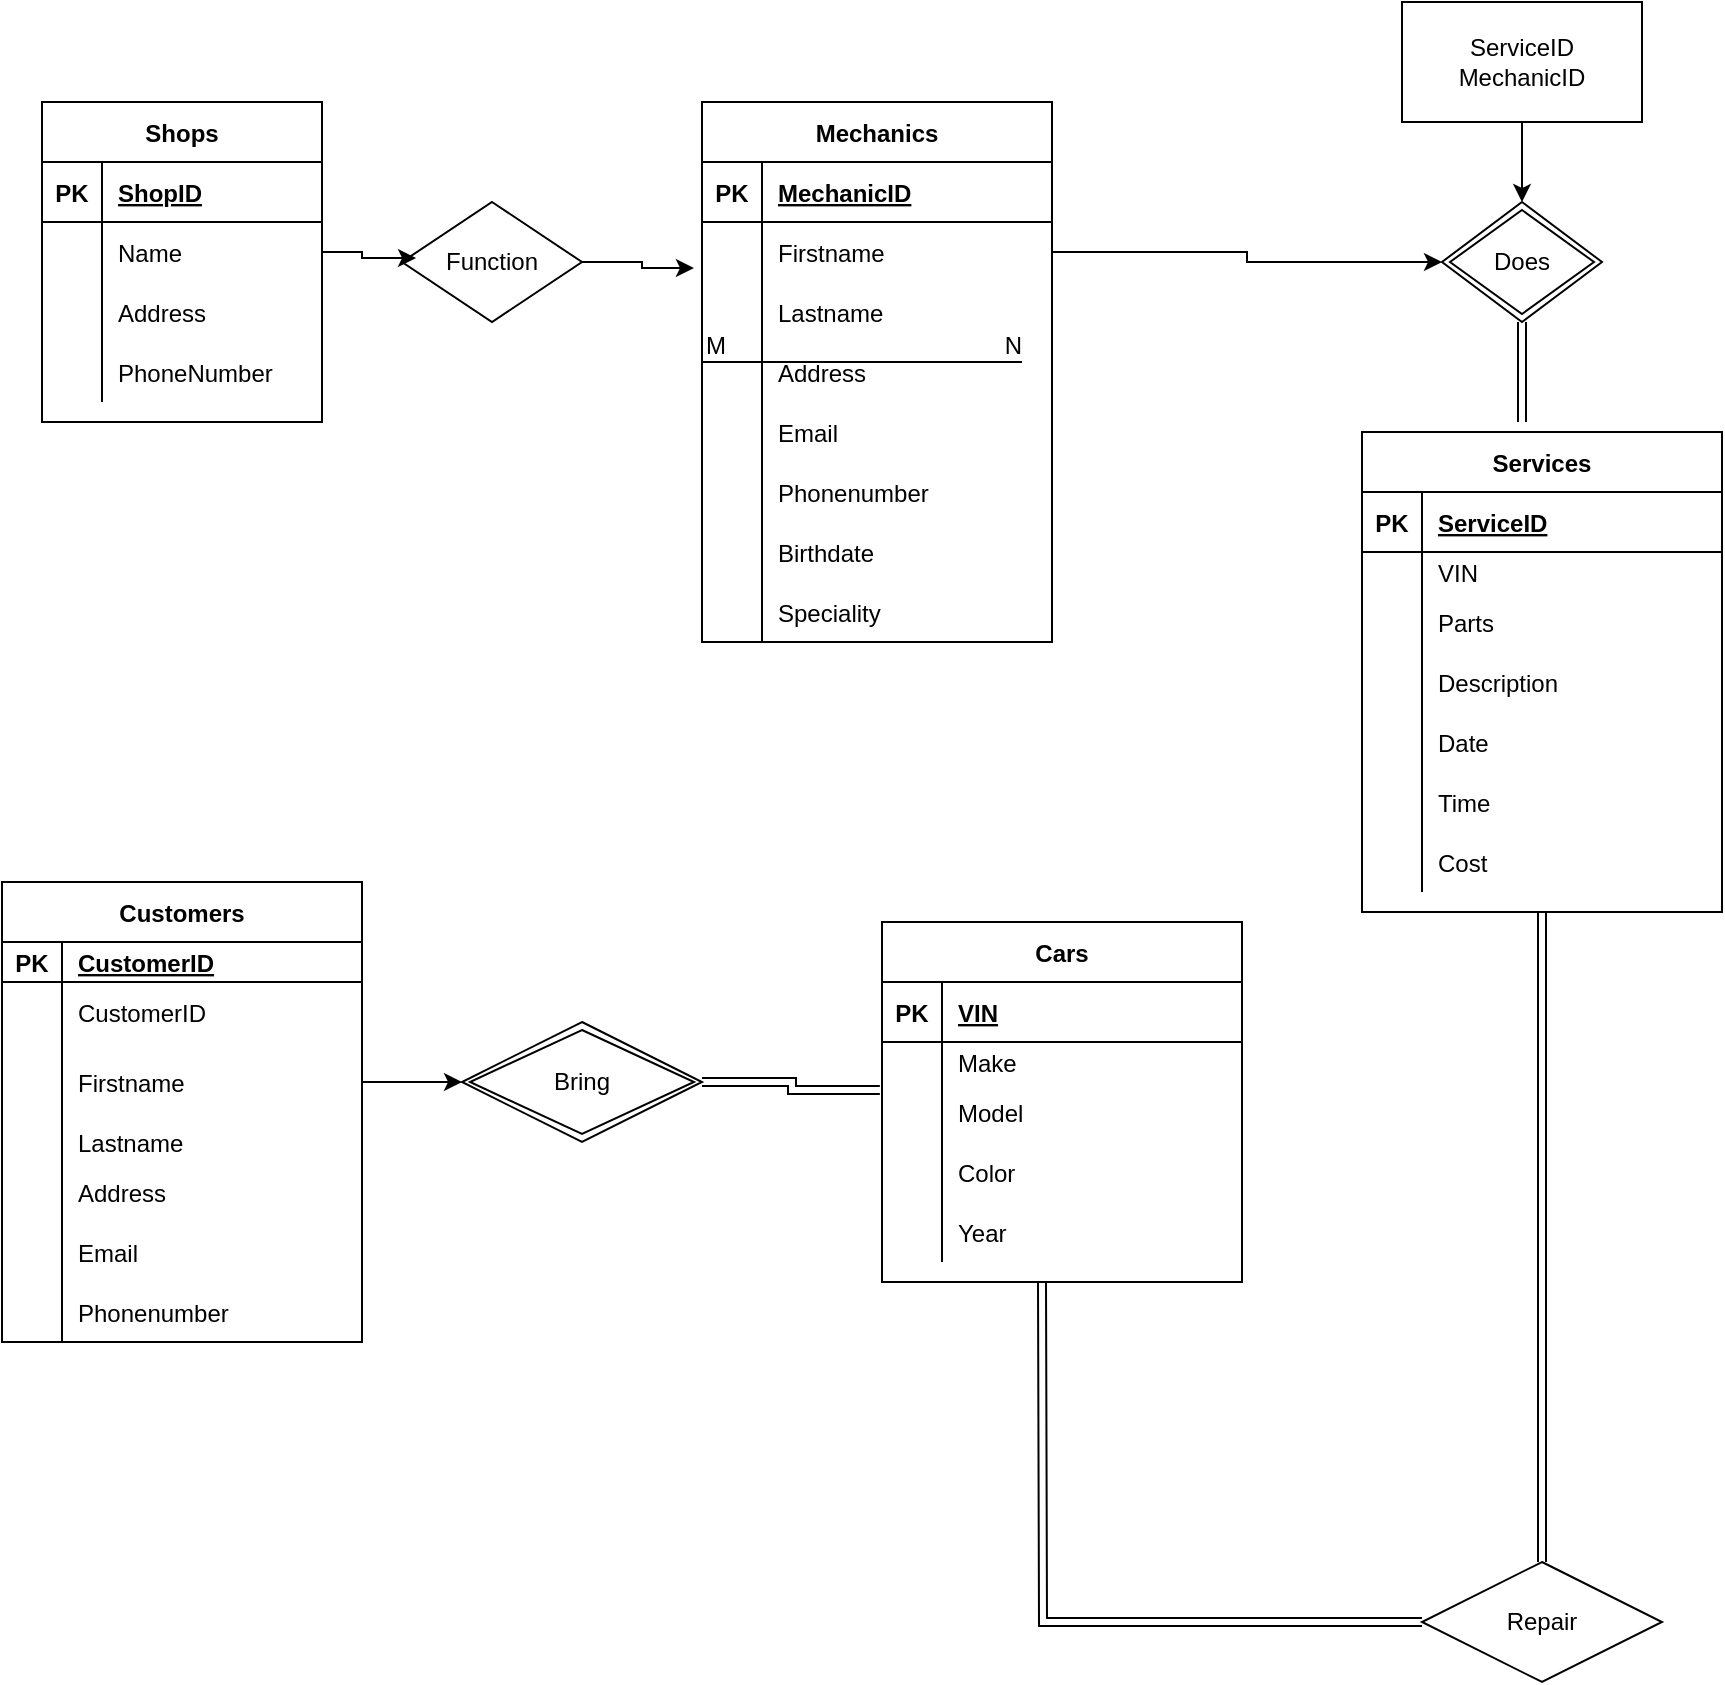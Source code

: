 <mxfile version="14.5.10" type="device"><diagram id="R2lEEEUBdFMjLlhIrx00" name="Page-1"><mxGraphModel dx="1718" dy="1550" grid="1" gridSize="10" guides="1" tooltips="1" connect="1" arrows="1" fold="1" page="1" pageScale="1" pageWidth="850" pageHeight="1100" math="0" shadow="0" extFonts="Permanent Marker^https://fonts.googleapis.com/css?family=Permanent+Marker"><root><mxCell id="0"/><mxCell id="1" parent="0"/><mxCell id="ybwArIc-8g_3N11NVcmH-15" value="Shops" style="shape=table;startSize=30;container=1;collapsible=1;childLayout=tableLayout;fixedRows=1;rowLines=0;fontStyle=1;align=center;resizeLast=1;" vertex="1" parent="1"><mxGeometry x="-20" y="20" width="140" height="160" as="geometry"/></mxCell><mxCell id="ybwArIc-8g_3N11NVcmH-16" value="" style="shape=partialRectangle;collapsible=0;dropTarget=0;pointerEvents=0;fillColor=none;top=0;left=0;bottom=1;right=0;points=[[0,0.5],[1,0.5]];portConstraint=eastwest;" vertex="1" parent="ybwArIc-8g_3N11NVcmH-15"><mxGeometry y="30" width="140" height="30" as="geometry"/></mxCell><mxCell id="ybwArIc-8g_3N11NVcmH-17" value="PK" style="shape=partialRectangle;connectable=0;fillColor=none;top=0;left=0;bottom=0;right=0;fontStyle=1;overflow=hidden;" vertex="1" parent="ybwArIc-8g_3N11NVcmH-16"><mxGeometry width="30" height="30" as="geometry"/></mxCell><mxCell id="ybwArIc-8g_3N11NVcmH-18" value="ShopID" style="shape=partialRectangle;connectable=0;fillColor=none;top=0;left=0;bottom=0;right=0;align=left;spacingLeft=6;fontStyle=5;overflow=hidden;" vertex="1" parent="ybwArIc-8g_3N11NVcmH-16"><mxGeometry x="30" width="110" height="30" as="geometry"/></mxCell><mxCell id="ybwArIc-8g_3N11NVcmH-19" value="" style="shape=partialRectangle;collapsible=0;dropTarget=0;pointerEvents=0;fillColor=none;top=0;left=0;bottom=0;right=0;points=[[0,0.5],[1,0.5]];portConstraint=eastwest;" vertex="1" parent="ybwArIc-8g_3N11NVcmH-15"><mxGeometry y="60" width="140" height="30" as="geometry"/></mxCell><mxCell id="ybwArIc-8g_3N11NVcmH-20" value="" style="shape=partialRectangle;connectable=0;fillColor=none;top=0;left=0;bottom=0;right=0;editable=1;overflow=hidden;" vertex="1" parent="ybwArIc-8g_3N11NVcmH-19"><mxGeometry width="30" height="30" as="geometry"/></mxCell><mxCell id="ybwArIc-8g_3N11NVcmH-21" value="Name" style="shape=partialRectangle;connectable=0;fillColor=none;top=0;left=0;bottom=0;right=0;align=left;spacingLeft=6;overflow=hidden;" vertex="1" parent="ybwArIc-8g_3N11NVcmH-19"><mxGeometry x="30" width="110" height="30" as="geometry"/></mxCell><mxCell id="ybwArIc-8g_3N11NVcmH-22" value="" style="shape=partialRectangle;collapsible=0;dropTarget=0;pointerEvents=0;fillColor=none;top=0;left=0;bottom=0;right=0;points=[[0,0.5],[1,0.5]];portConstraint=eastwest;" vertex="1" parent="ybwArIc-8g_3N11NVcmH-15"><mxGeometry y="90" width="140" height="30" as="geometry"/></mxCell><mxCell id="ybwArIc-8g_3N11NVcmH-23" value="" style="shape=partialRectangle;connectable=0;fillColor=none;top=0;left=0;bottom=0;right=0;editable=1;overflow=hidden;" vertex="1" parent="ybwArIc-8g_3N11NVcmH-22"><mxGeometry width="30" height="30" as="geometry"/></mxCell><mxCell id="ybwArIc-8g_3N11NVcmH-24" value="Address" style="shape=partialRectangle;connectable=0;fillColor=none;top=0;left=0;bottom=0;right=0;align=left;spacingLeft=6;overflow=hidden;" vertex="1" parent="ybwArIc-8g_3N11NVcmH-22"><mxGeometry x="30" width="110" height="30" as="geometry"/></mxCell><mxCell id="ybwArIc-8g_3N11NVcmH-25" value="" style="shape=partialRectangle;collapsible=0;dropTarget=0;pointerEvents=0;fillColor=none;top=0;left=0;bottom=0;right=0;points=[[0,0.5],[1,0.5]];portConstraint=eastwest;" vertex="1" parent="ybwArIc-8g_3N11NVcmH-15"><mxGeometry y="120" width="140" height="30" as="geometry"/></mxCell><mxCell id="ybwArIc-8g_3N11NVcmH-26" value="" style="shape=partialRectangle;connectable=0;fillColor=none;top=0;left=0;bottom=0;right=0;editable=1;overflow=hidden;" vertex="1" parent="ybwArIc-8g_3N11NVcmH-25"><mxGeometry width="30" height="30" as="geometry"/></mxCell><mxCell id="ybwArIc-8g_3N11NVcmH-27" value="PhoneNumber" style="shape=partialRectangle;connectable=0;fillColor=none;top=0;left=0;bottom=0;right=0;align=left;spacingLeft=6;overflow=hidden;" vertex="1" parent="ybwArIc-8g_3N11NVcmH-25"><mxGeometry x="30" width="110" height="30" as="geometry"/></mxCell><mxCell id="ybwArIc-8g_3N11NVcmH-41" value="Mechanics" style="shape=table;startSize=30;container=1;collapsible=1;childLayout=tableLayout;fixedRows=1;rowLines=0;fontStyle=1;align=center;resizeLast=1;" vertex="1" parent="1"><mxGeometry x="310" y="20" width="175" height="270" as="geometry"/></mxCell><mxCell id="ybwArIc-8g_3N11NVcmH-42" value="" style="shape=partialRectangle;collapsible=0;dropTarget=0;pointerEvents=0;fillColor=none;top=0;left=0;bottom=1;right=0;points=[[0,0.5],[1,0.5]];portConstraint=eastwest;" vertex="1" parent="ybwArIc-8g_3N11NVcmH-41"><mxGeometry y="30" width="175" height="30" as="geometry"/></mxCell><mxCell id="ybwArIc-8g_3N11NVcmH-43" value="PK" style="shape=partialRectangle;connectable=0;fillColor=none;top=0;left=0;bottom=0;right=0;fontStyle=1;overflow=hidden;" vertex="1" parent="ybwArIc-8g_3N11NVcmH-42"><mxGeometry width="30" height="30" as="geometry"/></mxCell><mxCell id="ybwArIc-8g_3N11NVcmH-44" value="MechanicID" style="shape=partialRectangle;connectable=0;fillColor=none;top=0;left=0;bottom=0;right=0;align=left;spacingLeft=6;fontStyle=5;overflow=hidden;" vertex="1" parent="ybwArIc-8g_3N11NVcmH-42"><mxGeometry x="30" width="145" height="30" as="geometry"/></mxCell><mxCell id="ybwArIc-8g_3N11NVcmH-45" value="" style="shape=partialRectangle;collapsible=0;dropTarget=0;pointerEvents=0;fillColor=none;top=0;left=0;bottom=0;right=0;points=[[0,0.5],[1,0.5]];portConstraint=eastwest;" vertex="1" parent="ybwArIc-8g_3N11NVcmH-41"><mxGeometry y="60" width="175" height="30" as="geometry"/></mxCell><mxCell id="ybwArIc-8g_3N11NVcmH-46" value="" style="shape=partialRectangle;connectable=0;fillColor=none;top=0;left=0;bottom=0;right=0;editable=1;overflow=hidden;" vertex="1" parent="ybwArIc-8g_3N11NVcmH-45"><mxGeometry width="30" height="30" as="geometry"/></mxCell><mxCell id="ybwArIc-8g_3N11NVcmH-47" value="Firstname" style="shape=partialRectangle;connectable=0;fillColor=none;top=0;left=0;bottom=0;right=0;align=left;spacingLeft=6;overflow=hidden;" vertex="1" parent="ybwArIc-8g_3N11NVcmH-45"><mxGeometry x="30" width="145" height="30" as="geometry"/></mxCell><mxCell id="ybwArIc-8g_3N11NVcmH-48" value="" style="shape=partialRectangle;collapsible=0;dropTarget=0;pointerEvents=0;fillColor=none;top=0;left=0;bottom=0;right=0;points=[[0,0.5],[1,0.5]];portConstraint=eastwest;" vertex="1" parent="ybwArIc-8g_3N11NVcmH-41"><mxGeometry y="90" width="175" height="30" as="geometry"/></mxCell><mxCell id="ybwArIc-8g_3N11NVcmH-49" value="" style="shape=partialRectangle;connectable=0;fillColor=none;top=0;left=0;bottom=0;right=0;editable=1;overflow=hidden;" vertex="1" parent="ybwArIc-8g_3N11NVcmH-48"><mxGeometry width="30" height="30" as="geometry"/></mxCell><mxCell id="ybwArIc-8g_3N11NVcmH-50" value="Lastname" style="shape=partialRectangle;connectable=0;fillColor=none;top=0;left=0;bottom=0;right=0;align=left;spacingLeft=6;overflow=hidden;" vertex="1" parent="ybwArIc-8g_3N11NVcmH-48"><mxGeometry x="30" width="145" height="30" as="geometry"/></mxCell><mxCell id="ybwArIc-8g_3N11NVcmH-51" value="" style="shape=partialRectangle;collapsible=0;dropTarget=0;pointerEvents=0;fillColor=none;top=0;left=0;bottom=0;right=0;points=[[0,0.5],[1,0.5]];portConstraint=eastwest;" vertex="1" parent="ybwArIc-8g_3N11NVcmH-41"><mxGeometry y="120" width="175" height="30" as="geometry"/></mxCell><mxCell id="ybwArIc-8g_3N11NVcmH-52" value="" style="shape=partialRectangle;connectable=0;fillColor=none;top=0;left=0;bottom=0;right=0;editable=1;overflow=hidden;" vertex="1" parent="ybwArIc-8g_3N11NVcmH-51"><mxGeometry width="30" height="30" as="geometry"/></mxCell><mxCell id="ybwArIc-8g_3N11NVcmH-53" value="Address" style="shape=partialRectangle;connectable=0;fillColor=none;top=0;left=0;bottom=0;right=0;align=left;spacingLeft=6;overflow=hidden;" vertex="1" parent="ybwArIc-8g_3N11NVcmH-51"><mxGeometry x="30" width="145" height="30" as="geometry"/></mxCell><mxCell id="ybwArIc-8g_3N11NVcmH-54" value="" style="shape=partialRectangle;collapsible=0;dropTarget=0;pointerEvents=0;fillColor=none;top=0;left=0;bottom=0;right=0;points=[[0,0.5],[1,0.5]];portConstraint=eastwest;" vertex="1" parent="ybwArIc-8g_3N11NVcmH-41"><mxGeometry y="150" width="175" height="30" as="geometry"/></mxCell><mxCell id="ybwArIc-8g_3N11NVcmH-55" value="" style="shape=partialRectangle;connectable=0;fillColor=none;top=0;left=0;bottom=0;right=0;editable=1;overflow=hidden;" vertex="1" parent="ybwArIc-8g_3N11NVcmH-54"><mxGeometry width="30" height="30" as="geometry"/></mxCell><mxCell id="ybwArIc-8g_3N11NVcmH-56" value="Email" style="shape=partialRectangle;connectable=0;fillColor=none;top=0;left=0;bottom=0;right=0;align=left;spacingLeft=6;overflow=hidden;" vertex="1" parent="ybwArIc-8g_3N11NVcmH-54"><mxGeometry x="30" width="145" height="30" as="geometry"/></mxCell><mxCell id="ybwArIc-8g_3N11NVcmH-57" value="" style="shape=partialRectangle;collapsible=0;dropTarget=0;pointerEvents=0;fillColor=none;top=0;left=0;bottom=0;right=0;points=[[0,0.5],[1,0.5]];portConstraint=eastwest;" vertex="1" parent="ybwArIc-8g_3N11NVcmH-41"><mxGeometry y="180" width="175" height="30" as="geometry"/></mxCell><mxCell id="ybwArIc-8g_3N11NVcmH-58" value="" style="shape=partialRectangle;connectable=0;fillColor=none;top=0;left=0;bottom=0;right=0;editable=1;overflow=hidden;" vertex="1" parent="ybwArIc-8g_3N11NVcmH-57"><mxGeometry width="30" height="30" as="geometry"/></mxCell><mxCell id="ybwArIc-8g_3N11NVcmH-59" value="Phonenumber" style="shape=partialRectangle;connectable=0;fillColor=none;top=0;left=0;bottom=0;right=0;align=left;spacingLeft=6;overflow=hidden;" vertex="1" parent="ybwArIc-8g_3N11NVcmH-57"><mxGeometry x="30" width="145" height="30" as="geometry"/></mxCell><mxCell id="ybwArIc-8g_3N11NVcmH-60" value="" style="shape=partialRectangle;collapsible=0;dropTarget=0;pointerEvents=0;fillColor=none;top=0;left=0;bottom=0;right=0;points=[[0,0.5],[1,0.5]];portConstraint=eastwest;" vertex="1" parent="ybwArIc-8g_3N11NVcmH-41"><mxGeometry y="210" width="175" height="30" as="geometry"/></mxCell><mxCell id="ybwArIc-8g_3N11NVcmH-61" value="" style="shape=partialRectangle;connectable=0;fillColor=none;top=0;left=0;bottom=0;right=0;editable=1;overflow=hidden;" vertex="1" parent="ybwArIc-8g_3N11NVcmH-60"><mxGeometry width="30" height="30" as="geometry"/></mxCell><mxCell id="ybwArIc-8g_3N11NVcmH-62" value="Birthdate" style="shape=partialRectangle;connectable=0;fillColor=none;top=0;left=0;bottom=0;right=0;align=left;spacingLeft=6;overflow=hidden;" vertex="1" parent="ybwArIc-8g_3N11NVcmH-60"><mxGeometry x="30" width="145" height="30" as="geometry"/></mxCell><mxCell id="ybwArIc-8g_3N11NVcmH-63" value="" style="shape=partialRectangle;collapsible=0;dropTarget=0;pointerEvents=0;fillColor=none;top=0;left=0;bottom=0;right=0;points=[[0,0.5],[1,0.5]];portConstraint=eastwest;" vertex="1" parent="ybwArIc-8g_3N11NVcmH-41"><mxGeometry y="240" width="175" height="30" as="geometry"/></mxCell><mxCell id="ybwArIc-8g_3N11NVcmH-64" value="" style="shape=partialRectangle;connectable=0;fillColor=none;top=0;left=0;bottom=0;right=0;editable=1;overflow=hidden;" vertex="1" parent="ybwArIc-8g_3N11NVcmH-63"><mxGeometry width="30" height="30" as="geometry"/></mxCell><mxCell id="ybwArIc-8g_3N11NVcmH-65" value="Speciality" style="shape=partialRectangle;connectable=0;fillColor=none;top=0;left=0;bottom=0;right=0;align=left;spacingLeft=6;overflow=hidden;" vertex="1" parent="ybwArIc-8g_3N11NVcmH-63"><mxGeometry x="30" width="145" height="30" as="geometry"/></mxCell><mxCell id="ybwArIc-8g_3N11NVcmH-66" value="Customers" style="shape=table;startSize=30;container=1;collapsible=1;childLayout=tableLayout;fixedRows=1;rowLines=0;fontStyle=1;align=center;resizeLast=1;" vertex="1" parent="1"><mxGeometry x="-40" y="410" width="180" height="230" as="geometry"/></mxCell><mxCell id="ybwArIc-8g_3N11NVcmH-67" value="" style="shape=partialRectangle;collapsible=0;dropTarget=0;pointerEvents=0;fillColor=none;top=0;left=0;bottom=1;right=0;points=[[0,0.5],[1,0.5]];portConstraint=eastwest;" vertex="1" parent="ybwArIc-8g_3N11NVcmH-66"><mxGeometry y="30" width="180" height="20" as="geometry"/></mxCell><mxCell id="ybwArIc-8g_3N11NVcmH-68" value="PK" style="shape=partialRectangle;connectable=0;fillColor=none;top=0;left=0;bottom=0;right=0;fontStyle=1;overflow=hidden;" vertex="1" parent="ybwArIc-8g_3N11NVcmH-67"><mxGeometry width="30" height="20" as="geometry"/></mxCell><mxCell id="ybwArIc-8g_3N11NVcmH-69" value="CustomerID" style="shape=partialRectangle;connectable=0;fillColor=none;top=0;left=0;bottom=0;right=0;align=left;spacingLeft=6;fontStyle=5;overflow=hidden;" vertex="1" parent="ybwArIc-8g_3N11NVcmH-67"><mxGeometry x="30" width="150" height="20" as="geometry"/></mxCell><mxCell id="ybwArIc-8g_3N11NVcmH-70" value="" style="shape=partialRectangle;collapsible=0;dropTarget=0;pointerEvents=0;fillColor=none;top=0;left=0;bottom=0;right=0;points=[[0,0.5],[1,0.5]];portConstraint=eastwest;" vertex="1" parent="ybwArIc-8g_3N11NVcmH-66"><mxGeometry y="50" width="180" height="30" as="geometry"/></mxCell><mxCell id="ybwArIc-8g_3N11NVcmH-71" value="" style="shape=partialRectangle;connectable=0;fillColor=none;top=0;left=0;bottom=0;right=0;editable=1;overflow=hidden;" vertex="1" parent="ybwArIc-8g_3N11NVcmH-70"><mxGeometry width="30" height="30" as="geometry"/></mxCell><mxCell id="ybwArIc-8g_3N11NVcmH-72" value="CustomerID" style="shape=partialRectangle;connectable=0;fillColor=none;top=0;left=0;bottom=0;right=0;align=left;spacingLeft=6;overflow=hidden;" vertex="1" parent="ybwArIc-8g_3N11NVcmH-70"><mxGeometry x="30" width="150" height="30" as="geometry"/></mxCell><mxCell id="ybwArIc-8g_3N11NVcmH-73" value="" style="shape=partialRectangle;collapsible=0;dropTarget=0;pointerEvents=0;fillColor=none;top=0;left=0;bottom=0;right=0;points=[[0,0.5],[1,0.5]];portConstraint=eastwest;" vertex="1" parent="ybwArIc-8g_3N11NVcmH-66"><mxGeometry y="80" width="180" height="40" as="geometry"/></mxCell><mxCell id="ybwArIc-8g_3N11NVcmH-74" value="" style="shape=partialRectangle;connectable=0;fillColor=none;top=0;left=0;bottom=0;right=0;editable=1;overflow=hidden;" vertex="1" parent="ybwArIc-8g_3N11NVcmH-73"><mxGeometry width="30" height="40" as="geometry"/></mxCell><mxCell id="ybwArIc-8g_3N11NVcmH-75" value="Firstname" style="shape=partialRectangle;connectable=0;fillColor=none;top=0;left=0;bottom=0;right=0;align=left;spacingLeft=6;overflow=hidden;" vertex="1" parent="ybwArIc-8g_3N11NVcmH-73"><mxGeometry x="30" width="150" height="40" as="geometry"/></mxCell><mxCell id="ybwArIc-8g_3N11NVcmH-76" value="" style="shape=partialRectangle;collapsible=0;dropTarget=0;pointerEvents=0;fillColor=none;top=0;left=0;bottom=0;right=0;points=[[0,0.5],[1,0.5]];portConstraint=eastwest;" vertex="1" parent="ybwArIc-8g_3N11NVcmH-66"><mxGeometry y="120" width="180" height="20" as="geometry"/></mxCell><mxCell id="ybwArIc-8g_3N11NVcmH-77" value="" style="shape=partialRectangle;connectable=0;fillColor=none;top=0;left=0;bottom=0;right=0;editable=1;overflow=hidden;" vertex="1" parent="ybwArIc-8g_3N11NVcmH-76"><mxGeometry width="30" height="20" as="geometry"/></mxCell><mxCell id="ybwArIc-8g_3N11NVcmH-78" value="Lastname" style="shape=partialRectangle;connectable=0;fillColor=none;top=0;left=0;bottom=0;right=0;align=left;spacingLeft=6;overflow=hidden;" vertex="1" parent="ybwArIc-8g_3N11NVcmH-76"><mxGeometry x="30" width="150" height="20" as="geometry"/></mxCell><mxCell id="ybwArIc-8g_3N11NVcmH-92" value="" style="shape=partialRectangle;collapsible=0;dropTarget=0;pointerEvents=0;fillColor=none;top=0;left=0;bottom=0;right=0;points=[[0,0.5],[1,0.5]];portConstraint=eastwest;" vertex="1" parent="ybwArIc-8g_3N11NVcmH-66"><mxGeometry y="140" width="180" height="30" as="geometry"/></mxCell><mxCell id="ybwArIc-8g_3N11NVcmH-93" value="" style="shape=partialRectangle;connectable=0;fillColor=none;top=0;left=0;bottom=0;right=0;editable=1;overflow=hidden;" vertex="1" parent="ybwArIc-8g_3N11NVcmH-92"><mxGeometry width="30" height="30" as="geometry"/></mxCell><mxCell id="ybwArIc-8g_3N11NVcmH-94" value="Address" style="shape=partialRectangle;connectable=0;fillColor=none;top=0;left=0;bottom=0;right=0;align=left;spacingLeft=6;overflow=hidden;" vertex="1" parent="ybwArIc-8g_3N11NVcmH-92"><mxGeometry x="30" width="150" height="30" as="geometry"/></mxCell><mxCell id="ybwArIc-8g_3N11NVcmH-95" value="" style="shape=partialRectangle;collapsible=0;dropTarget=0;pointerEvents=0;fillColor=none;top=0;left=0;bottom=0;right=0;points=[[0,0.5],[1,0.5]];portConstraint=eastwest;" vertex="1" parent="ybwArIc-8g_3N11NVcmH-66"><mxGeometry y="170" width="180" height="30" as="geometry"/></mxCell><mxCell id="ybwArIc-8g_3N11NVcmH-96" value="" style="shape=partialRectangle;connectable=0;fillColor=none;top=0;left=0;bottom=0;right=0;editable=1;overflow=hidden;" vertex="1" parent="ybwArIc-8g_3N11NVcmH-95"><mxGeometry width="30" height="30" as="geometry"/></mxCell><mxCell id="ybwArIc-8g_3N11NVcmH-97" value="Email" style="shape=partialRectangle;connectable=0;fillColor=none;top=0;left=0;bottom=0;right=0;align=left;spacingLeft=6;overflow=hidden;" vertex="1" parent="ybwArIc-8g_3N11NVcmH-95"><mxGeometry x="30" width="150" height="30" as="geometry"/></mxCell><mxCell id="ybwArIc-8g_3N11NVcmH-98" value="" style="shape=partialRectangle;collapsible=0;dropTarget=0;pointerEvents=0;fillColor=none;top=0;left=0;bottom=0;right=0;points=[[0,0.5],[1,0.5]];portConstraint=eastwest;" vertex="1" parent="ybwArIc-8g_3N11NVcmH-66"><mxGeometry y="200" width="180" height="30" as="geometry"/></mxCell><mxCell id="ybwArIc-8g_3N11NVcmH-99" value="" style="shape=partialRectangle;connectable=0;fillColor=none;top=0;left=0;bottom=0;right=0;editable=1;overflow=hidden;" vertex="1" parent="ybwArIc-8g_3N11NVcmH-98"><mxGeometry width="30" height="30" as="geometry"/></mxCell><mxCell id="ybwArIc-8g_3N11NVcmH-100" value="Phonenumber" style="shape=partialRectangle;connectable=0;fillColor=none;top=0;left=0;bottom=0;right=0;align=left;spacingLeft=6;overflow=hidden;" vertex="1" parent="ybwArIc-8g_3N11NVcmH-98"><mxGeometry x="30" width="150" height="30" as="geometry"/></mxCell><mxCell id="ybwArIc-8g_3N11NVcmH-101" value="Cars" style="shape=table;startSize=30;container=1;collapsible=1;childLayout=tableLayout;fixedRows=1;rowLines=0;fontStyle=1;align=center;resizeLast=1;" vertex="1" parent="1"><mxGeometry x="400" y="430" width="180" height="180" as="geometry"/></mxCell><mxCell id="ybwArIc-8g_3N11NVcmH-102" value="" style="shape=partialRectangle;collapsible=0;dropTarget=0;pointerEvents=0;fillColor=none;top=0;left=0;bottom=1;right=0;points=[[0,0.5],[1,0.5]];portConstraint=eastwest;" vertex="1" parent="ybwArIc-8g_3N11NVcmH-101"><mxGeometry y="30" width="180" height="30" as="geometry"/></mxCell><mxCell id="ybwArIc-8g_3N11NVcmH-103" value="PK" style="shape=partialRectangle;connectable=0;fillColor=none;top=0;left=0;bottom=0;right=0;fontStyle=1;overflow=hidden;" vertex="1" parent="ybwArIc-8g_3N11NVcmH-102"><mxGeometry width="30" height="30" as="geometry"/></mxCell><mxCell id="ybwArIc-8g_3N11NVcmH-104" value="VIN" style="shape=partialRectangle;connectable=0;fillColor=none;top=0;left=0;bottom=0;right=0;align=left;spacingLeft=6;fontStyle=5;overflow=hidden;" vertex="1" parent="ybwArIc-8g_3N11NVcmH-102"><mxGeometry x="30" width="150" height="30" as="geometry"/></mxCell><mxCell id="ybwArIc-8g_3N11NVcmH-105" value="" style="shape=partialRectangle;collapsible=0;dropTarget=0;pointerEvents=0;fillColor=none;top=0;left=0;bottom=0;right=0;points=[[0,0.5],[1,0.5]];portConstraint=eastwest;" vertex="1" parent="ybwArIc-8g_3N11NVcmH-101"><mxGeometry y="60" width="180" height="20" as="geometry"/></mxCell><mxCell id="ybwArIc-8g_3N11NVcmH-106" value="" style="shape=partialRectangle;connectable=0;fillColor=none;top=0;left=0;bottom=0;right=0;editable=1;overflow=hidden;" vertex="1" parent="ybwArIc-8g_3N11NVcmH-105"><mxGeometry width="30" height="20" as="geometry"/></mxCell><mxCell id="ybwArIc-8g_3N11NVcmH-107" value="Make " style="shape=partialRectangle;connectable=0;fillColor=none;top=0;left=0;bottom=0;right=0;align=left;spacingLeft=6;overflow=hidden;" vertex="1" parent="ybwArIc-8g_3N11NVcmH-105"><mxGeometry x="30" width="150" height="20" as="geometry"/></mxCell><mxCell id="ybwArIc-8g_3N11NVcmH-108" value="" style="shape=partialRectangle;collapsible=0;dropTarget=0;pointerEvents=0;fillColor=none;top=0;left=0;bottom=0;right=0;points=[[0,0.5],[1,0.5]];portConstraint=eastwest;" vertex="1" parent="ybwArIc-8g_3N11NVcmH-101"><mxGeometry y="80" width="180" height="30" as="geometry"/></mxCell><mxCell id="ybwArIc-8g_3N11NVcmH-109" value="" style="shape=partialRectangle;connectable=0;fillColor=none;top=0;left=0;bottom=0;right=0;editable=1;overflow=hidden;" vertex="1" parent="ybwArIc-8g_3N11NVcmH-108"><mxGeometry width="30" height="30" as="geometry"/></mxCell><mxCell id="ybwArIc-8g_3N11NVcmH-110" value="Model" style="shape=partialRectangle;connectable=0;fillColor=none;top=0;left=0;bottom=0;right=0;align=left;spacingLeft=6;overflow=hidden;" vertex="1" parent="ybwArIc-8g_3N11NVcmH-108"><mxGeometry x="30" width="150" height="30" as="geometry"/></mxCell><mxCell id="ybwArIc-8g_3N11NVcmH-111" value="" style="shape=partialRectangle;collapsible=0;dropTarget=0;pointerEvents=0;fillColor=none;top=0;left=0;bottom=0;right=0;points=[[0,0.5],[1,0.5]];portConstraint=eastwest;" vertex="1" parent="ybwArIc-8g_3N11NVcmH-101"><mxGeometry y="110" width="180" height="30" as="geometry"/></mxCell><mxCell id="ybwArIc-8g_3N11NVcmH-112" value="" style="shape=partialRectangle;connectable=0;fillColor=none;top=0;left=0;bottom=0;right=0;editable=1;overflow=hidden;" vertex="1" parent="ybwArIc-8g_3N11NVcmH-111"><mxGeometry width="30" height="30" as="geometry"/></mxCell><mxCell id="ybwArIc-8g_3N11NVcmH-113" value="Color" style="shape=partialRectangle;connectable=0;fillColor=none;top=0;left=0;bottom=0;right=0;align=left;spacingLeft=6;overflow=hidden;" vertex="1" parent="ybwArIc-8g_3N11NVcmH-111"><mxGeometry x="30" width="150" height="30" as="geometry"/></mxCell><mxCell id="ybwArIc-8g_3N11NVcmH-114" value="" style="shape=partialRectangle;collapsible=0;dropTarget=0;pointerEvents=0;fillColor=none;top=0;left=0;bottom=0;right=0;points=[[0,0.5],[1,0.5]];portConstraint=eastwest;" vertex="1" parent="ybwArIc-8g_3N11NVcmH-101"><mxGeometry y="140" width="180" height="30" as="geometry"/></mxCell><mxCell id="ybwArIc-8g_3N11NVcmH-115" value="" style="shape=partialRectangle;connectable=0;fillColor=none;top=0;left=0;bottom=0;right=0;editable=1;overflow=hidden;" vertex="1" parent="ybwArIc-8g_3N11NVcmH-114"><mxGeometry width="30" height="30" as="geometry"/></mxCell><mxCell id="ybwArIc-8g_3N11NVcmH-116" value="Year" style="shape=partialRectangle;connectable=0;fillColor=none;top=0;left=0;bottom=0;right=0;align=left;spacingLeft=6;overflow=hidden;" vertex="1" parent="ybwArIc-8g_3N11NVcmH-114"><mxGeometry x="30" width="150" height="30" as="geometry"/></mxCell><mxCell id="ybwArIc-8g_3N11NVcmH-173" style="edgeStyle=orthogonalEdgeStyle;shape=link;rounded=0;orthogonalLoop=1;jettySize=auto;html=1;exitX=0.5;exitY=1;exitDx=0;exitDy=0;" edge="1" parent="1" source="ybwArIc-8g_3N11NVcmH-117"><mxGeometry relative="1" as="geometry"><mxPoint x="730" y="750" as="targetPoint"/></mxGeometry></mxCell><mxCell id="ybwArIc-8g_3N11NVcmH-117" value="Services" style="shape=table;startSize=30;container=1;collapsible=1;childLayout=tableLayout;fixedRows=1;rowLines=0;fontStyle=1;align=center;resizeLast=1;" vertex="1" parent="1"><mxGeometry x="640" y="185" width="180" height="240" as="geometry"/></mxCell><mxCell id="ybwArIc-8g_3N11NVcmH-118" value="" style="shape=partialRectangle;collapsible=0;dropTarget=0;pointerEvents=0;fillColor=none;top=0;left=0;bottom=1;right=0;points=[[0,0.5],[1,0.5]];portConstraint=eastwest;" vertex="1" parent="ybwArIc-8g_3N11NVcmH-117"><mxGeometry y="30" width="180" height="30" as="geometry"/></mxCell><mxCell id="ybwArIc-8g_3N11NVcmH-119" value="PK" style="shape=partialRectangle;connectable=0;fillColor=none;top=0;left=0;bottom=0;right=0;fontStyle=1;overflow=hidden;" vertex="1" parent="ybwArIc-8g_3N11NVcmH-118"><mxGeometry width="30" height="30" as="geometry"/></mxCell><mxCell id="ybwArIc-8g_3N11NVcmH-120" value="ServiceID" style="shape=partialRectangle;connectable=0;fillColor=none;top=0;left=0;bottom=0;right=0;align=left;spacingLeft=6;fontStyle=5;overflow=hidden;" vertex="1" parent="ybwArIc-8g_3N11NVcmH-118"><mxGeometry x="30" width="150" height="30" as="geometry"/></mxCell><mxCell id="ybwArIc-8g_3N11NVcmH-121" value="" style="shape=partialRectangle;collapsible=0;dropTarget=0;pointerEvents=0;fillColor=none;top=0;left=0;bottom=0;right=0;points=[[0,0.5],[1,0.5]];portConstraint=eastwest;" vertex="1" parent="ybwArIc-8g_3N11NVcmH-117"><mxGeometry y="60" width="180" height="20" as="geometry"/></mxCell><mxCell id="ybwArIc-8g_3N11NVcmH-122" value="" style="shape=partialRectangle;connectable=0;fillColor=none;top=0;left=0;bottom=0;right=0;editable=1;overflow=hidden;" vertex="1" parent="ybwArIc-8g_3N11NVcmH-121"><mxGeometry width="30" height="20" as="geometry"/></mxCell><mxCell id="ybwArIc-8g_3N11NVcmH-123" value="VIN" style="shape=partialRectangle;connectable=0;fillColor=none;top=0;left=0;bottom=0;right=0;align=left;spacingLeft=6;overflow=hidden;" vertex="1" parent="ybwArIc-8g_3N11NVcmH-121"><mxGeometry x="30" width="150" height="20" as="geometry"/></mxCell><mxCell id="ybwArIc-8g_3N11NVcmH-124" value="" style="shape=partialRectangle;collapsible=0;dropTarget=0;pointerEvents=0;fillColor=none;top=0;left=0;bottom=0;right=0;points=[[0,0.5],[1,0.5]];portConstraint=eastwest;" vertex="1" parent="ybwArIc-8g_3N11NVcmH-117"><mxGeometry y="80" width="180" height="30" as="geometry"/></mxCell><mxCell id="ybwArIc-8g_3N11NVcmH-125" value="" style="shape=partialRectangle;connectable=0;fillColor=none;top=0;left=0;bottom=0;right=0;editable=1;overflow=hidden;" vertex="1" parent="ybwArIc-8g_3N11NVcmH-124"><mxGeometry width="30" height="30" as="geometry"/></mxCell><mxCell id="ybwArIc-8g_3N11NVcmH-126" value="Parts" style="shape=partialRectangle;connectable=0;fillColor=none;top=0;left=0;bottom=0;right=0;align=left;spacingLeft=6;overflow=hidden;" vertex="1" parent="ybwArIc-8g_3N11NVcmH-124"><mxGeometry x="30" width="150" height="30" as="geometry"/></mxCell><mxCell id="ybwArIc-8g_3N11NVcmH-127" value="" style="shape=partialRectangle;collapsible=0;dropTarget=0;pointerEvents=0;fillColor=none;top=0;left=0;bottom=0;right=0;points=[[0,0.5],[1,0.5]];portConstraint=eastwest;" vertex="1" parent="ybwArIc-8g_3N11NVcmH-117"><mxGeometry y="110" width="180" height="30" as="geometry"/></mxCell><mxCell id="ybwArIc-8g_3N11NVcmH-128" value="" style="shape=partialRectangle;connectable=0;fillColor=none;top=0;left=0;bottom=0;right=0;editable=1;overflow=hidden;" vertex="1" parent="ybwArIc-8g_3N11NVcmH-127"><mxGeometry width="30" height="30" as="geometry"/></mxCell><mxCell id="ybwArIc-8g_3N11NVcmH-129" value="Description" style="shape=partialRectangle;connectable=0;fillColor=none;top=0;left=0;bottom=0;right=0;align=left;spacingLeft=6;overflow=hidden;" vertex="1" parent="ybwArIc-8g_3N11NVcmH-127"><mxGeometry x="30" width="150" height="30" as="geometry"/></mxCell><mxCell id="ybwArIc-8g_3N11NVcmH-130" value="" style="shape=partialRectangle;collapsible=0;dropTarget=0;pointerEvents=0;fillColor=none;top=0;left=0;bottom=0;right=0;points=[[0,0.5],[1,0.5]];portConstraint=eastwest;" vertex="1" parent="ybwArIc-8g_3N11NVcmH-117"><mxGeometry y="140" width="180" height="30" as="geometry"/></mxCell><mxCell id="ybwArIc-8g_3N11NVcmH-131" value="" style="shape=partialRectangle;connectable=0;fillColor=none;top=0;left=0;bottom=0;right=0;editable=1;overflow=hidden;" vertex="1" parent="ybwArIc-8g_3N11NVcmH-130"><mxGeometry width="30" height="30" as="geometry"/></mxCell><mxCell id="ybwArIc-8g_3N11NVcmH-132" value="Date" style="shape=partialRectangle;connectable=0;fillColor=none;top=0;left=0;bottom=0;right=0;align=left;spacingLeft=6;overflow=hidden;" vertex="1" parent="ybwArIc-8g_3N11NVcmH-130"><mxGeometry x="30" width="150" height="30" as="geometry"/></mxCell><mxCell id="ybwArIc-8g_3N11NVcmH-133" value="" style="shape=partialRectangle;collapsible=0;dropTarget=0;pointerEvents=0;fillColor=none;top=0;left=0;bottom=0;right=0;points=[[0,0.5],[1,0.5]];portConstraint=eastwest;" vertex="1" parent="ybwArIc-8g_3N11NVcmH-117"><mxGeometry y="170" width="180" height="30" as="geometry"/></mxCell><mxCell id="ybwArIc-8g_3N11NVcmH-134" value="" style="shape=partialRectangle;connectable=0;fillColor=none;top=0;left=0;bottom=0;right=0;editable=1;overflow=hidden;" vertex="1" parent="ybwArIc-8g_3N11NVcmH-133"><mxGeometry width="30" height="30" as="geometry"/></mxCell><mxCell id="ybwArIc-8g_3N11NVcmH-135" value="Time" style="shape=partialRectangle;connectable=0;fillColor=none;top=0;left=0;bottom=0;right=0;align=left;spacingLeft=6;overflow=hidden;" vertex="1" parent="ybwArIc-8g_3N11NVcmH-133"><mxGeometry x="30" width="150" height="30" as="geometry"/></mxCell><mxCell id="ybwArIc-8g_3N11NVcmH-136" value="" style="shape=partialRectangle;collapsible=0;dropTarget=0;pointerEvents=0;fillColor=none;top=0;left=0;bottom=0;right=0;points=[[0,0.5],[1,0.5]];portConstraint=eastwest;" vertex="1" parent="ybwArIc-8g_3N11NVcmH-117"><mxGeometry y="200" width="180" height="30" as="geometry"/></mxCell><mxCell id="ybwArIc-8g_3N11NVcmH-137" value="" style="shape=partialRectangle;connectable=0;fillColor=none;top=0;left=0;bottom=0;right=0;editable=1;overflow=hidden;" vertex="1" parent="ybwArIc-8g_3N11NVcmH-136"><mxGeometry width="30" height="30" as="geometry"/></mxCell><mxCell id="ybwArIc-8g_3N11NVcmH-138" value="Cost" style="shape=partialRectangle;connectable=0;fillColor=none;top=0;left=0;bottom=0;right=0;align=left;spacingLeft=6;overflow=hidden;" vertex="1" parent="ybwArIc-8g_3N11NVcmH-136"><mxGeometry x="30" width="150" height="30" as="geometry"/></mxCell><mxCell id="ybwArIc-8g_3N11NVcmH-151" style="edgeStyle=orthogonalEdgeStyle;shape=link;rounded=0;orthogonalLoop=1;jettySize=auto;html=1;exitX=1;exitY=0.5;exitDx=0;exitDy=0;entryX=-0.006;entryY=0.133;entryDx=0;entryDy=0;entryPerimeter=0;" edge="1" parent="1" source="ybwArIc-8g_3N11NVcmH-139" target="ybwArIc-8g_3N11NVcmH-108"><mxGeometry relative="1" as="geometry"/></mxCell><mxCell id="ybwArIc-8g_3N11NVcmH-139" value="Bring" style="shape=rhombus;double=1;perimeter=rhombusPerimeter;whiteSpace=wrap;html=1;align=center;" vertex="1" parent="1"><mxGeometry x="190" y="480" width="120" height="60" as="geometry"/></mxCell><mxCell id="ybwArIc-8g_3N11NVcmH-141" style="edgeStyle=orthogonalEdgeStyle;rounded=0;orthogonalLoop=1;jettySize=auto;html=1;exitX=1;exitY=0.5;exitDx=0;exitDy=0;entryX=0;entryY=0.5;entryDx=0;entryDy=0;" edge="1" parent="1" source="ybwArIc-8g_3N11NVcmH-73" target="ybwArIc-8g_3N11NVcmH-139"><mxGeometry relative="1" as="geometry"/></mxCell><mxCell id="ybwArIc-8g_3N11NVcmH-156" style="edgeStyle=orthogonalEdgeStyle;rounded=0;orthogonalLoop=1;jettySize=auto;html=1;exitX=1;exitY=0.5;exitDx=0;exitDy=0;entryX=-0.023;entryY=0.767;entryDx=0;entryDy=0;entryPerimeter=0;" edge="1" parent="1" source="ybwArIc-8g_3N11NVcmH-153" target="ybwArIc-8g_3N11NVcmH-45"><mxGeometry relative="1" as="geometry"/></mxCell><mxCell id="ybwArIc-8g_3N11NVcmH-153" value="Function" style="shape=rhombus;perimeter=rhombusPerimeter;whiteSpace=wrap;html=1;align=center;" vertex="1" parent="1"><mxGeometry x="160" y="70" width="90" height="60" as="geometry"/></mxCell><mxCell id="ybwArIc-8g_3N11NVcmH-172" style="edgeStyle=orthogonalEdgeStyle;shape=link;rounded=0;orthogonalLoop=1;jettySize=auto;html=1;exitX=0.5;exitY=1;exitDx=0;exitDy=0;" edge="1" parent="1" source="ybwArIc-8g_3N11NVcmH-157"><mxGeometry relative="1" as="geometry"><mxPoint x="720" y="180" as="targetPoint"/></mxGeometry></mxCell><mxCell id="ybwArIc-8g_3N11NVcmH-157" value="Does" style="shape=rhombus;double=1;perimeter=rhombusPerimeter;whiteSpace=wrap;html=1;align=center;" vertex="1" parent="1"><mxGeometry x="680" y="70" width="80" height="60" as="geometry"/></mxCell><mxCell id="ybwArIc-8g_3N11NVcmH-163" value="" style="edgeStyle=orthogonalEdgeStyle;rounded=0;orthogonalLoop=1;jettySize=auto;html=1;" edge="1" parent="1" source="ybwArIc-8g_3N11NVcmH-158" target="ybwArIc-8g_3N11NVcmH-157"><mxGeometry relative="1" as="geometry"><Array as="points"><mxPoint x="720" y="70"/><mxPoint x="720" y="70"/></Array></mxGeometry></mxCell><mxCell id="ybwArIc-8g_3N11NVcmH-158" value="ServiceID&lt;br&gt;MechanicID" style="rounded=0;whiteSpace=wrap;html=1;" vertex="1" parent="1"><mxGeometry x="660" y="-30" width="120" height="60" as="geometry"/></mxCell><mxCell id="ybwArIc-8g_3N11NVcmH-164" value="" style="endArrow=none;html=1;rounded=0;" edge="1" parent="1"><mxGeometry relative="1" as="geometry"><mxPoint x="310" y="150" as="sourcePoint"/><mxPoint x="470" y="150" as="targetPoint"/></mxGeometry></mxCell><mxCell id="ybwArIc-8g_3N11NVcmH-167" value="" style="endArrow=none;html=1;rounded=0;dashed=1;dashPattern=1 2;" edge="1" parent="1"><mxGeometry relative="1" as="geometry"><mxPoint x="310" y="150" as="sourcePoint"/><mxPoint x="470" y="150" as="targetPoint"/></mxGeometry></mxCell><mxCell id="ybwArIc-8g_3N11NVcmH-168" value="M" style="resizable=0;html=1;align=left;verticalAlign=bottom;" connectable="0" vertex="1" parent="ybwArIc-8g_3N11NVcmH-167"><mxGeometry x="-1" relative="1" as="geometry"/></mxCell><mxCell id="ybwArIc-8g_3N11NVcmH-169" value="N" style="resizable=0;html=1;align=right;verticalAlign=bottom;" connectable="0" vertex="1" parent="ybwArIc-8g_3N11NVcmH-167"><mxGeometry x="1" relative="1" as="geometry"/></mxCell><mxCell id="ybwArIc-8g_3N11NVcmH-170" style="edgeStyle=orthogonalEdgeStyle;rounded=0;orthogonalLoop=1;jettySize=auto;html=1;exitX=1;exitY=0.5;exitDx=0;exitDy=0;entryX=0.078;entryY=0.467;entryDx=0;entryDy=0;entryPerimeter=0;" edge="1" parent="1" source="ybwArIc-8g_3N11NVcmH-19" target="ybwArIc-8g_3N11NVcmH-153"><mxGeometry relative="1" as="geometry"/></mxCell><mxCell id="ybwArIc-8g_3N11NVcmH-171" style="edgeStyle=orthogonalEdgeStyle;rounded=0;orthogonalLoop=1;jettySize=auto;html=1;exitX=1;exitY=0.5;exitDx=0;exitDy=0;entryX=0;entryY=0.5;entryDx=0;entryDy=0;" edge="1" parent="1" source="ybwArIc-8g_3N11NVcmH-45" target="ybwArIc-8g_3N11NVcmH-157"><mxGeometry relative="1" as="geometry"/></mxCell><mxCell id="ybwArIc-8g_3N11NVcmH-175" style="edgeStyle=orthogonalEdgeStyle;shape=link;rounded=0;orthogonalLoop=1;jettySize=auto;html=1;exitX=0;exitY=0.5;exitDx=0;exitDy=0;" edge="1" parent="1" source="ybwArIc-8g_3N11NVcmH-174"><mxGeometry relative="1" as="geometry"><mxPoint x="480" y="610" as="targetPoint"/></mxGeometry></mxCell><mxCell id="ybwArIc-8g_3N11NVcmH-174" value="Repair" style="shape=rhombus;perimeter=rhombusPerimeter;whiteSpace=wrap;html=1;align=center;" vertex="1" parent="1"><mxGeometry x="670" y="750" width="120" height="60" as="geometry"/></mxCell></root></mxGraphModel></diagram></mxfile>